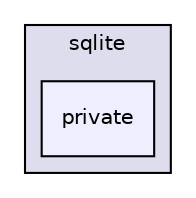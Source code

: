 digraph "include/sqlite/private" {
  bgcolor=transparent;
  compound=true
  node [ fontsize="10", fontname="Helvetica"];
  edge [ labelfontsize="10", labelfontname="Helvetica"];
  subgraph clusterdir_7bd6ec182e11c9e058d1320cd05b00c4 {
    graph [ bgcolor="#ddddee", pencolor="black", label="sqlite" fontname="Helvetica", fontsize="10", URL="dir_7bd6ec182e11c9e058d1320cd05b00c4.html"]
  dir_1c8f59b457ded9ede614726175dfe1b9 [shape=box, label="private", style="filled", fillcolor="#eeeeff", pencolor="black", URL="dir_1c8f59b457ded9ede614726175dfe1b9.html"];
  }
}
